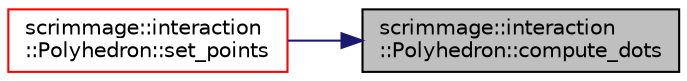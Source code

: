 digraph "scrimmage::interaction::Polyhedron::compute_dots"
{
 // LATEX_PDF_SIZE
  edge [fontname="Helvetica",fontsize="10",labelfontname="Helvetica",labelfontsize="10"];
  node [fontname="Helvetica",fontsize="10",shape=record];
  rankdir="RL";
  Node1 [label="scrimmage::interaction\l::Polyhedron::compute_dots",height=0.2,width=0.4,color="black", fillcolor="grey75", style="filled", fontcolor="black",tooltip=" "];
  Node1 -> Node2 [dir="back",color="midnightblue",fontsize="10",style="solid",fontname="Helvetica"];
  Node2 [label="scrimmage::interaction\l::Polyhedron::set_points",height=0.2,width=0.4,color="red", fillcolor="white", style="filled",URL="$classscrimmage_1_1interaction_1_1Polyhedron.html#a77a9bdfa3d000186bca0bd6d7ed8b0cb",tooltip=" "];
}
